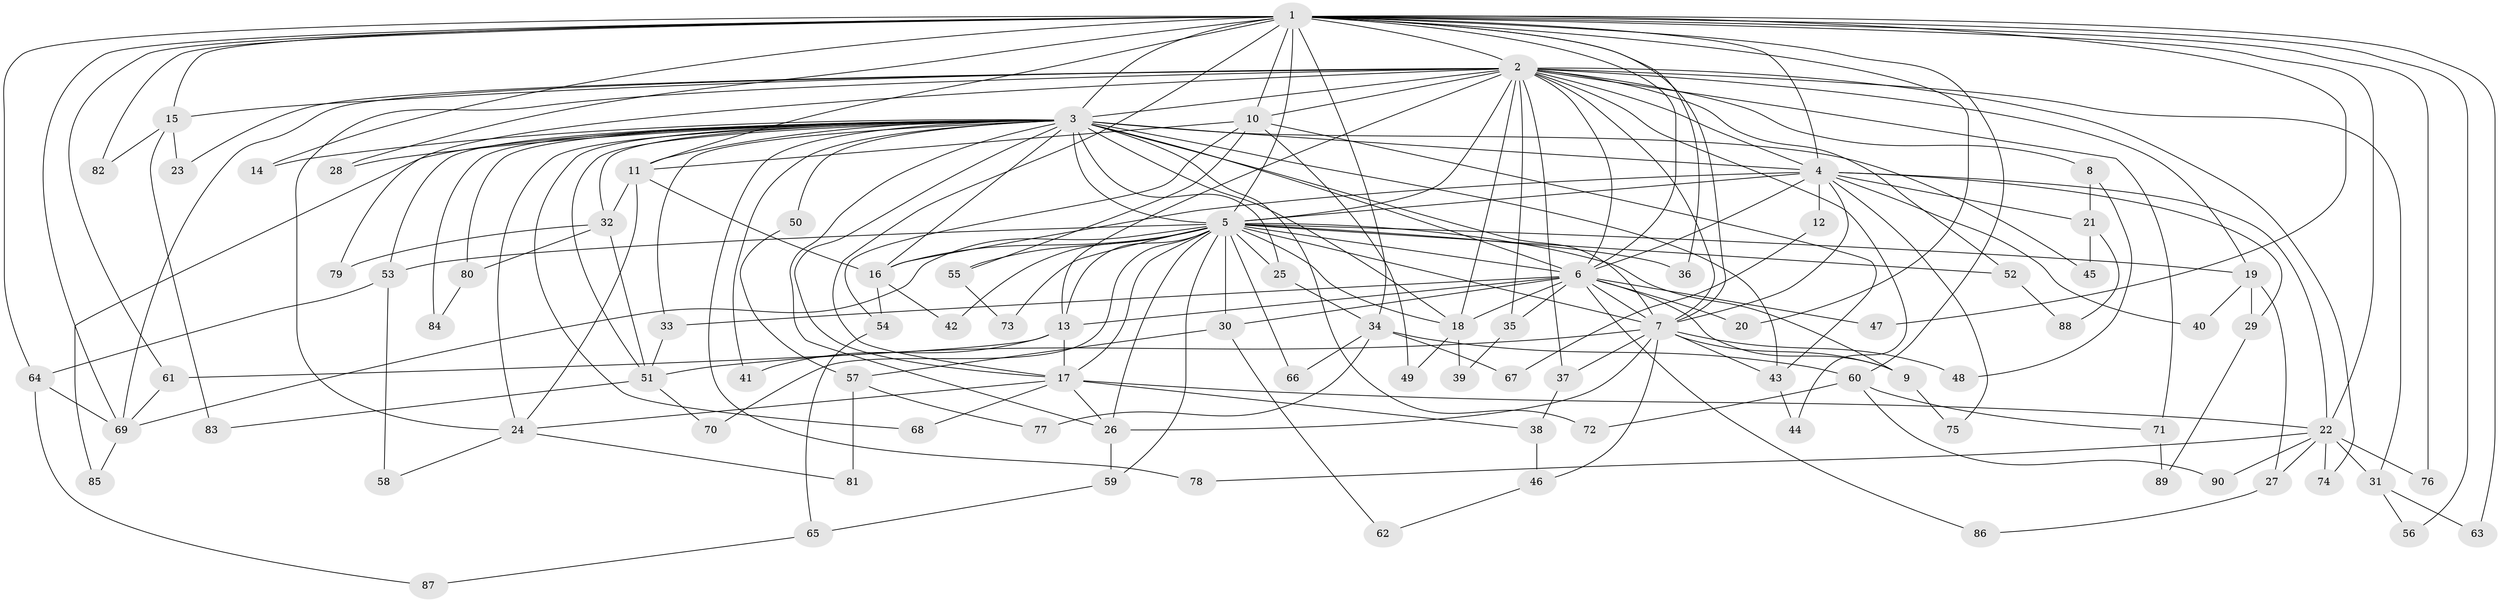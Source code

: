 // original degree distribution, {20: 0.015873015873015872, 28: 0.007936507936507936, 15: 0.015873015873015872, 18: 0.007936507936507936, 31: 0.007936507936507936, 21: 0.007936507936507936, 17: 0.007936507936507936, 26: 0.007936507936507936, 4: 0.11904761904761904, 3: 0.23809523809523808, 6: 0.023809523809523808, 5: 0.06349206349206349, 7: 0.023809523809523808, 2: 0.4523809523809524}
// Generated by graph-tools (version 1.1) at 2025/49/03/04/25 22:49:27]
// undirected, 90 vertices, 204 edges
graph export_dot {
  node [color=gray90,style=filled];
  1;
  2;
  3;
  4;
  5;
  6;
  7;
  8;
  9;
  10;
  11;
  12;
  13;
  14;
  15;
  16;
  17;
  18;
  19;
  20;
  21;
  22;
  23;
  24;
  25;
  26;
  27;
  28;
  29;
  30;
  31;
  32;
  33;
  34;
  35;
  36;
  37;
  38;
  39;
  40;
  41;
  42;
  43;
  44;
  45;
  46;
  47;
  48;
  49;
  50;
  51;
  52;
  53;
  54;
  55;
  56;
  57;
  58;
  59;
  60;
  61;
  62;
  63;
  64;
  65;
  66;
  67;
  68;
  69;
  70;
  71;
  72;
  73;
  74;
  75;
  76;
  77;
  78;
  79;
  80;
  81;
  82;
  83;
  84;
  85;
  86;
  87;
  88;
  89;
  90;
  1 -- 2 [weight=2.0];
  1 -- 3 [weight=4.0];
  1 -- 4 [weight=2.0];
  1 -- 5 [weight=4.0];
  1 -- 6 [weight=2.0];
  1 -- 7 [weight=2.0];
  1 -- 10 [weight=2.0];
  1 -- 11 [weight=1.0];
  1 -- 14 [weight=1.0];
  1 -- 15 [weight=1.0];
  1 -- 17 [weight=1.0];
  1 -- 20 [weight=1.0];
  1 -- 22 [weight=1.0];
  1 -- 28 [weight=1.0];
  1 -- 34 [weight=1.0];
  1 -- 36 [weight=1.0];
  1 -- 47 [weight=1.0];
  1 -- 56 [weight=1.0];
  1 -- 60 [weight=1.0];
  1 -- 61 [weight=1.0];
  1 -- 63 [weight=1.0];
  1 -- 64 [weight=1.0];
  1 -- 69 [weight=1.0];
  1 -- 76 [weight=1.0];
  1 -- 82 [weight=1.0];
  2 -- 3 [weight=2.0];
  2 -- 4 [weight=1.0];
  2 -- 5 [weight=2.0];
  2 -- 6 [weight=1.0];
  2 -- 7 [weight=1.0];
  2 -- 8 [weight=1.0];
  2 -- 10 [weight=1.0];
  2 -- 13 [weight=1.0];
  2 -- 15 [weight=1.0];
  2 -- 18 [weight=2.0];
  2 -- 19 [weight=1.0];
  2 -- 23 [weight=1.0];
  2 -- 24 [weight=1.0];
  2 -- 31 [weight=1.0];
  2 -- 35 [weight=1.0];
  2 -- 37 [weight=1.0];
  2 -- 44 [weight=1.0];
  2 -- 52 [weight=1.0];
  2 -- 69 [weight=1.0];
  2 -- 71 [weight=1.0];
  2 -- 74 [weight=1.0];
  2 -- 79 [weight=1.0];
  3 -- 4 [weight=3.0];
  3 -- 5 [weight=4.0];
  3 -- 6 [weight=2.0];
  3 -- 7 [weight=2.0];
  3 -- 11 [weight=1.0];
  3 -- 14 [weight=2.0];
  3 -- 16 [weight=1.0];
  3 -- 17 [weight=1.0];
  3 -- 18 [weight=1.0];
  3 -- 24 [weight=1.0];
  3 -- 25 [weight=1.0];
  3 -- 26 [weight=1.0];
  3 -- 28 [weight=1.0];
  3 -- 32 [weight=1.0];
  3 -- 33 [weight=1.0];
  3 -- 41 [weight=1.0];
  3 -- 43 [weight=1.0];
  3 -- 45 [weight=1.0];
  3 -- 50 [weight=1.0];
  3 -- 51 [weight=1.0];
  3 -- 53 [weight=1.0];
  3 -- 68 [weight=1.0];
  3 -- 72 [weight=1.0];
  3 -- 78 [weight=1.0];
  3 -- 80 [weight=1.0];
  3 -- 84 [weight=1.0];
  3 -- 85 [weight=1.0];
  4 -- 5 [weight=2.0];
  4 -- 6 [weight=1.0];
  4 -- 7 [weight=1.0];
  4 -- 12 [weight=1.0];
  4 -- 16 [weight=1.0];
  4 -- 21 [weight=1.0];
  4 -- 22 [weight=1.0];
  4 -- 29 [weight=1.0];
  4 -- 40 [weight=1.0];
  4 -- 75 [weight=1.0];
  5 -- 6 [weight=4.0];
  5 -- 7 [weight=2.0];
  5 -- 9 [weight=1.0];
  5 -- 13 [weight=3.0];
  5 -- 16 [weight=1.0];
  5 -- 17 [weight=1.0];
  5 -- 18 [weight=1.0];
  5 -- 19 [weight=1.0];
  5 -- 25 [weight=1.0];
  5 -- 26 [weight=1.0];
  5 -- 30 [weight=1.0];
  5 -- 36 [weight=1.0];
  5 -- 42 [weight=1.0];
  5 -- 52 [weight=1.0];
  5 -- 53 [weight=1.0];
  5 -- 55 [weight=1.0];
  5 -- 59 [weight=1.0];
  5 -- 66 [weight=1.0];
  5 -- 69 [weight=1.0];
  5 -- 70 [weight=1.0];
  5 -- 73 [weight=1.0];
  6 -- 7 [weight=2.0];
  6 -- 9 [weight=2.0];
  6 -- 13 [weight=1.0];
  6 -- 18 [weight=1.0];
  6 -- 20 [weight=1.0];
  6 -- 30 [weight=1.0];
  6 -- 33 [weight=1.0];
  6 -- 35 [weight=1.0];
  6 -- 47 [weight=1.0];
  6 -- 86 [weight=1.0];
  7 -- 9 [weight=1.0];
  7 -- 26 [weight=1.0];
  7 -- 37 [weight=1.0];
  7 -- 43 [weight=1.0];
  7 -- 46 [weight=1.0];
  7 -- 48 [weight=1.0];
  7 -- 51 [weight=1.0];
  8 -- 21 [weight=1.0];
  8 -- 48 [weight=1.0];
  9 -- 75 [weight=1.0];
  10 -- 11 [weight=1.0];
  10 -- 43 [weight=1.0];
  10 -- 49 [weight=1.0];
  10 -- 54 [weight=1.0];
  10 -- 55 [weight=1.0];
  11 -- 16 [weight=1.0];
  11 -- 24 [weight=1.0];
  11 -- 32 [weight=1.0];
  12 -- 67 [weight=1.0];
  13 -- 17 [weight=1.0];
  13 -- 41 [weight=1.0];
  13 -- 61 [weight=1.0];
  15 -- 23 [weight=1.0];
  15 -- 82 [weight=1.0];
  15 -- 83 [weight=1.0];
  16 -- 42 [weight=1.0];
  16 -- 54 [weight=1.0];
  17 -- 22 [weight=1.0];
  17 -- 24 [weight=1.0];
  17 -- 26 [weight=1.0];
  17 -- 38 [weight=1.0];
  17 -- 68 [weight=1.0];
  18 -- 39 [weight=1.0];
  18 -- 49 [weight=1.0];
  19 -- 27 [weight=1.0];
  19 -- 29 [weight=1.0];
  19 -- 40 [weight=1.0];
  21 -- 45 [weight=1.0];
  21 -- 88 [weight=1.0];
  22 -- 27 [weight=1.0];
  22 -- 31 [weight=1.0];
  22 -- 74 [weight=1.0];
  22 -- 76 [weight=1.0];
  22 -- 78 [weight=1.0];
  22 -- 90 [weight=1.0];
  24 -- 58 [weight=1.0];
  24 -- 81 [weight=1.0];
  25 -- 34 [weight=1.0];
  26 -- 59 [weight=1.0];
  27 -- 86 [weight=1.0];
  29 -- 89 [weight=1.0];
  30 -- 57 [weight=1.0];
  30 -- 62 [weight=1.0];
  31 -- 56 [weight=1.0];
  31 -- 63 [weight=1.0];
  32 -- 51 [weight=1.0];
  32 -- 79 [weight=1.0];
  32 -- 80 [weight=1.0];
  33 -- 51 [weight=1.0];
  34 -- 60 [weight=1.0];
  34 -- 66 [weight=1.0];
  34 -- 67 [weight=1.0];
  34 -- 77 [weight=1.0];
  35 -- 39 [weight=1.0];
  37 -- 38 [weight=1.0];
  38 -- 46 [weight=1.0];
  43 -- 44 [weight=1.0];
  46 -- 62 [weight=1.0];
  50 -- 57 [weight=1.0];
  51 -- 70 [weight=1.0];
  51 -- 83 [weight=1.0];
  52 -- 88 [weight=1.0];
  53 -- 58 [weight=1.0];
  53 -- 64 [weight=1.0];
  54 -- 65 [weight=1.0];
  55 -- 73 [weight=1.0];
  57 -- 77 [weight=1.0];
  57 -- 81 [weight=1.0];
  59 -- 65 [weight=1.0];
  60 -- 71 [weight=1.0];
  60 -- 72 [weight=1.0];
  60 -- 90 [weight=1.0];
  61 -- 69 [weight=1.0];
  64 -- 69 [weight=1.0];
  64 -- 87 [weight=1.0];
  65 -- 87 [weight=1.0];
  69 -- 85 [weight=1.0];
  71 -- 89 [weight=1.0];
  80 -- 84 [weight=1.0];
}
